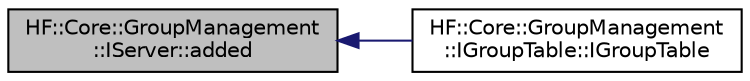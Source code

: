 digraph "HF::Core::GroupManagement::IServer::added"
{
  edge [fontname="Helvetica",fontsize="10",labelfontname="Helvetica",labelfontsize="10"];
  node [fontname="Helvetica",fontsize="10",shape=record];
  rankdir="LR";
  Node3 [label="HF::Core::GroupManagement\l::IServer::added",height=0.2,width=0.4,color="black", fillcolor="grey75", style="filled", fontcolor="black"];
  Node3 -> Node4 [dir="back",color="midnightblue",fontsize="10",style="solid",fontname="Helvetica"];
  Node4 [label="HF::Core::GroupManagement\l::IGroupTable::IGroupTable",height=0.2,width=0.4,color="black", fillcolor="white", style="filled",URL="$structHF_1_1Core_1_1GroupManagement_1_1IGroupTable.html#a767059d816dd99dce0201e7860c26164",tooltip="Constructor. "];
}

